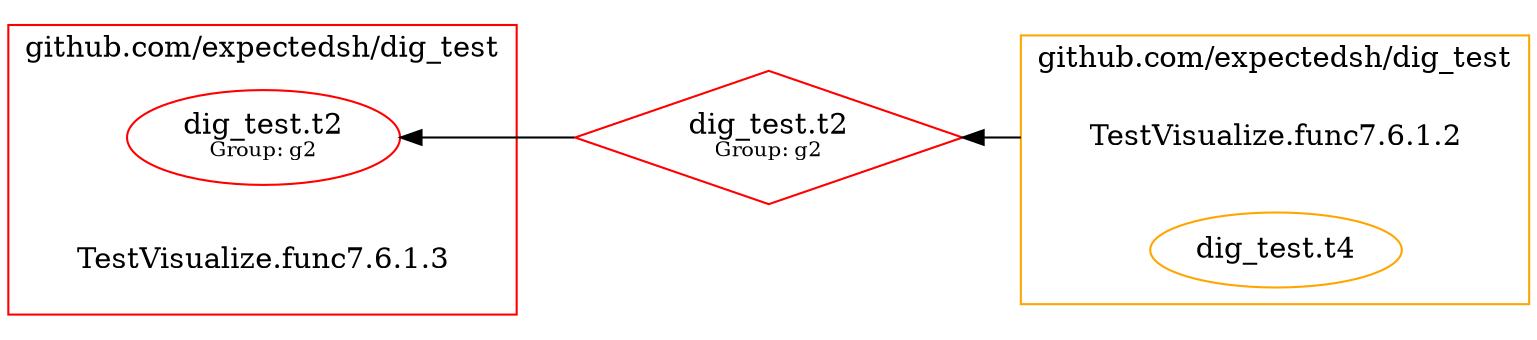 digraph {
	rankdir=RL;
	graph [compound=true];
	"[type=dig_test.t2 group=g2]" [shape=diamond label=<dig_test.t2<BR /><FONT POINT-SIZE="10">Group: g2</FONT>> color=red];
		"[type=dig_test.t2 group=g2]" -> "dig_test.t2[group=g2]1";
		
	
		subgraph cluster_0 {
			label = "github.com/expectedsh/dig_test";
			constructor_0 [shape=plaintext label="TestVisualize.func7.6.1.2"];
			color=orange;
			"dig_test.t4" [label=<dig_test.t4>];
			
		}
		
		
			constructor_0 -> "[type=dig_test.t2 group=g2]" [ltail=cluster_0];
		
		subgraph cluster_1 {
			label = "github.com/expectedsh/dig_test";
			constructor_1 [shape=plaintext label="TestVisualize.func7.6.1.3"];
			color=red;
			"dig_test.t2[group=g2]1" [label=<dig_test.t2<BR /><FONT POINT-SIZE="10">Group: g2</FONT>>];
			
		}
		
		
	"dig_test.t4" [color=orange];
	"dig_test.t2[group=g2]1" [color=red];
	
}
